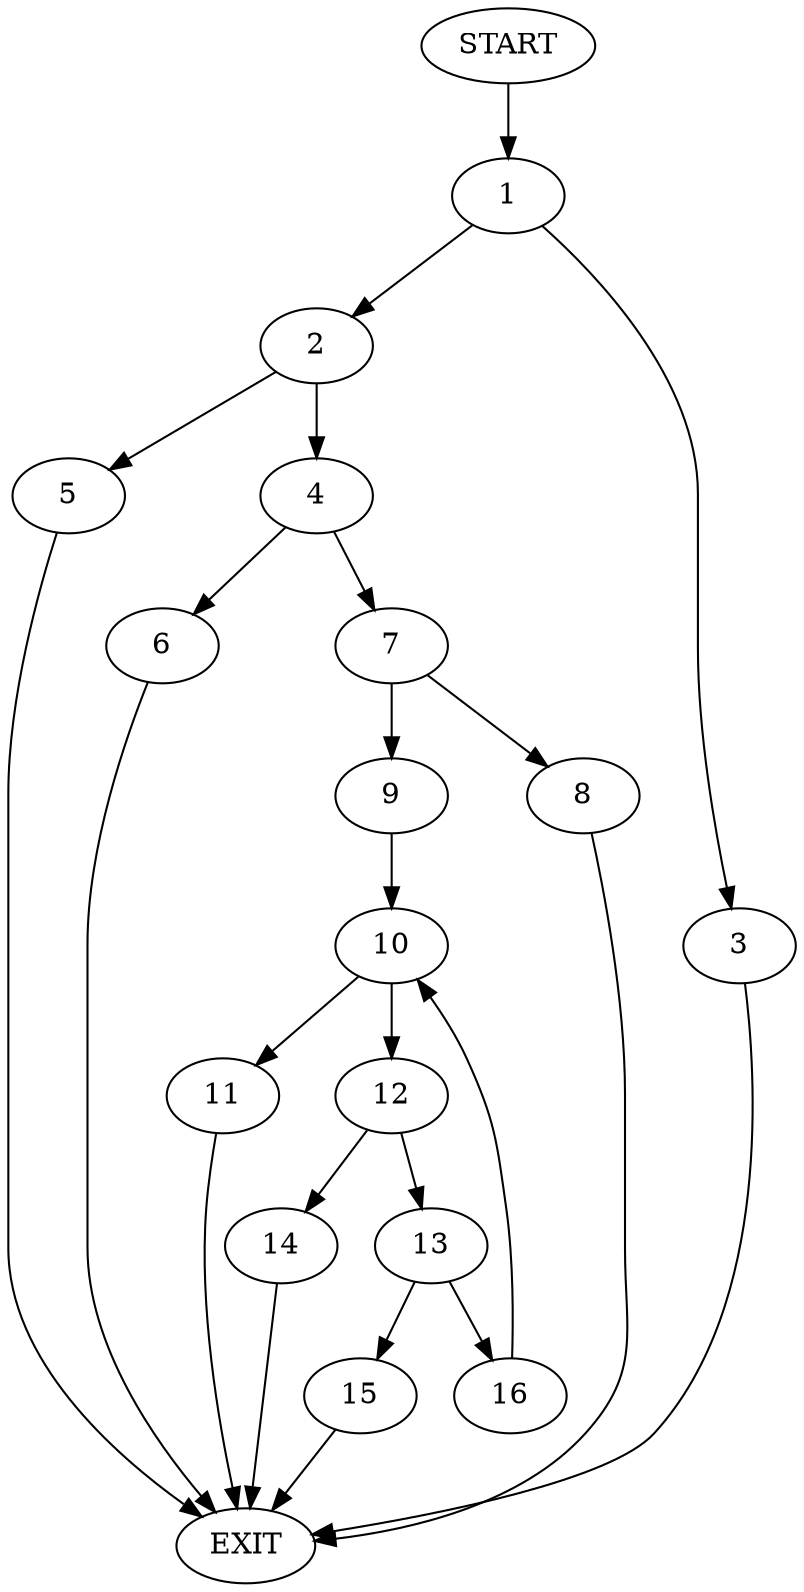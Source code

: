digraph {
0 [label="START"]
17 [label="EXIT"]
0 -> 1
1 -> 2
1 -> 3
2 -> 4
2 -> 5
3 -> 17
5 -> 17
4 -> 6
4 -> 7
6 -> 17
7 -> 8
7 -> 9
8 -> 17
9 -> 10
10 -> 11
10 -> 12
11 -> 17
12 -> 13
12 -> 14
13 -> 15
13 -> 16
14 -> 17
15 -> 17
16 -> 10
}
